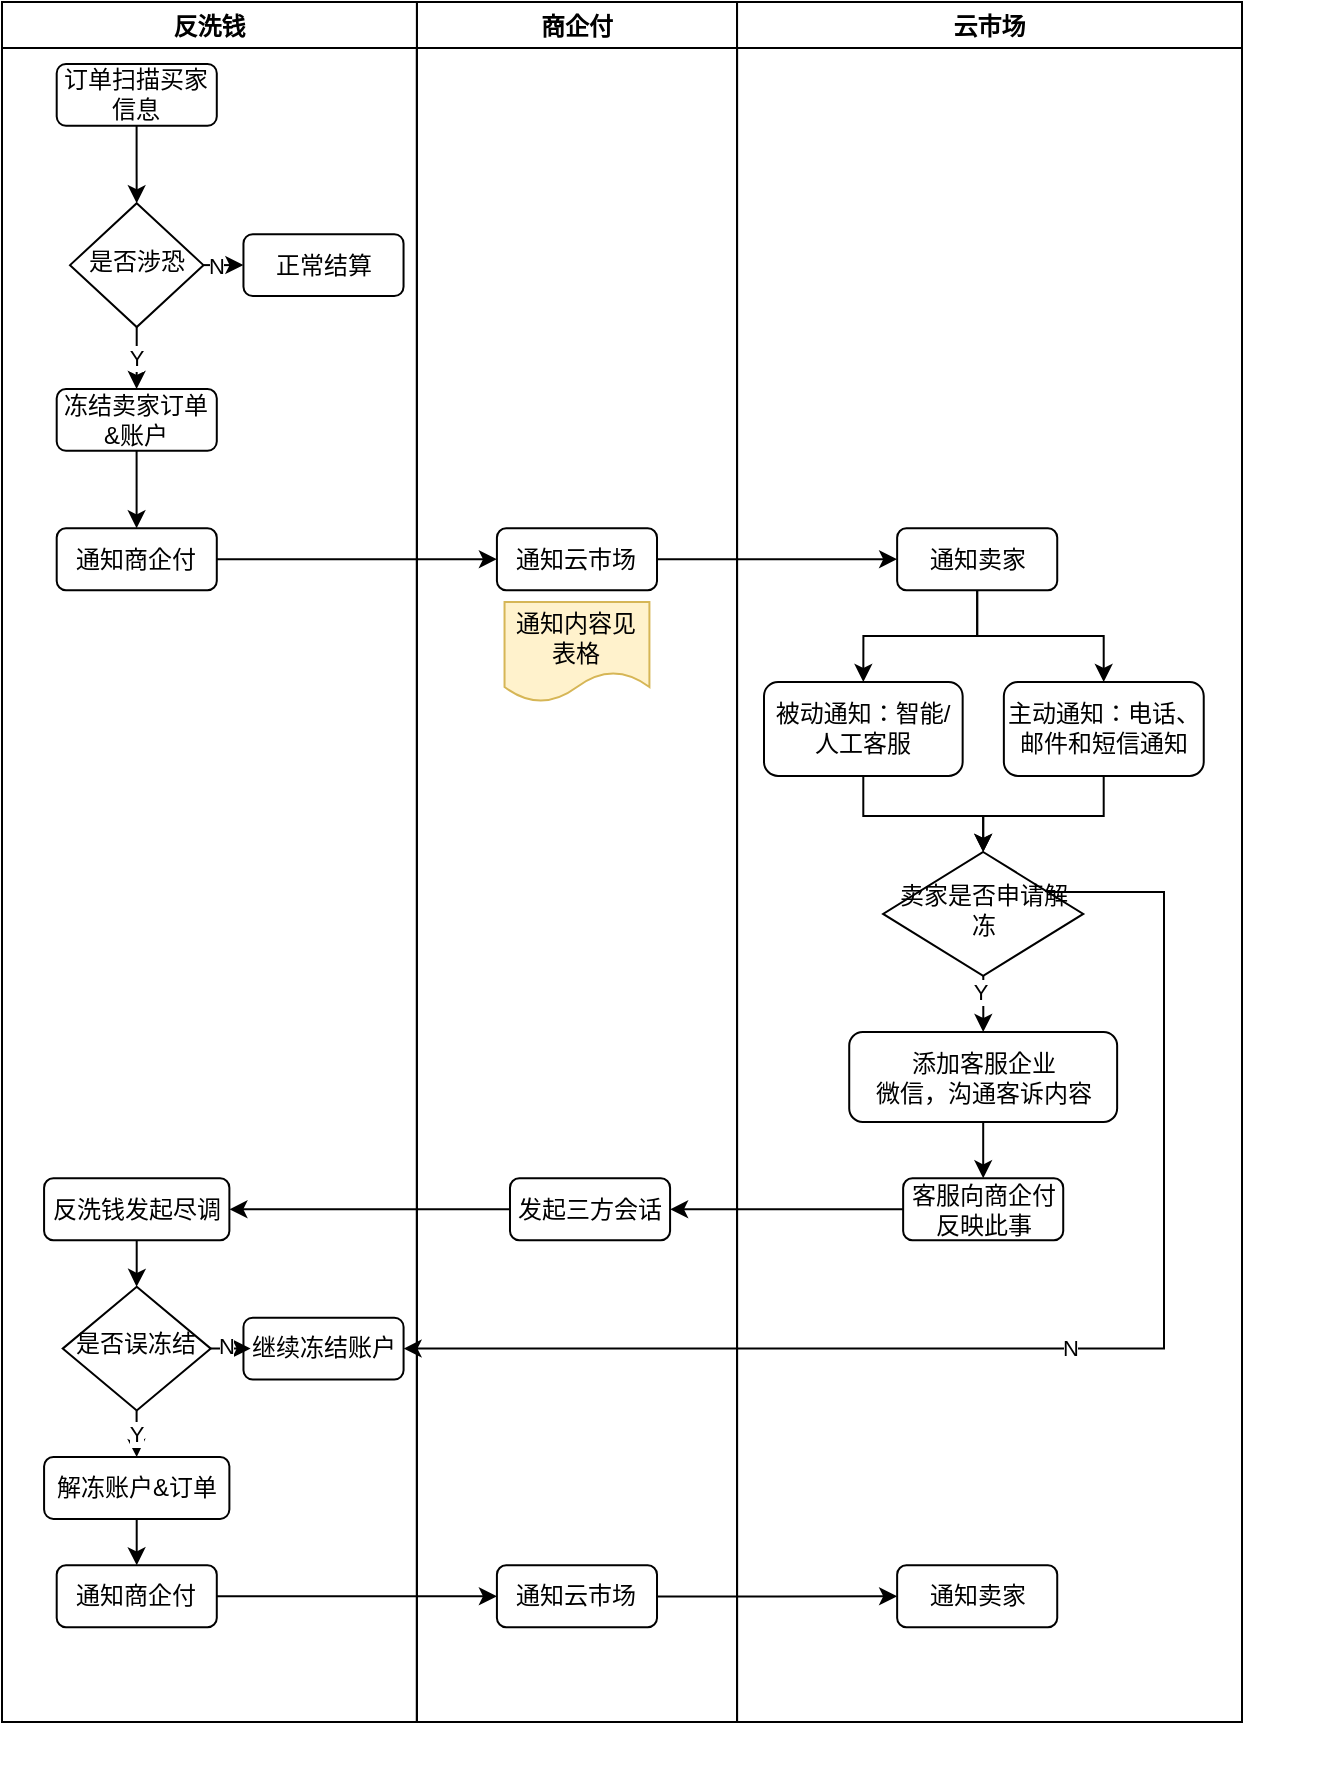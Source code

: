 <mxfile version="15.0.3" type="github">
  <diagram id="C5RBs43oDa-KdzZeNtuy" name="Page-1">
    <mxGraphModel dx="1722" dy="881" grid="1" gridSize="10" guides="1" tooltips="1" connect="1" arrows="1" fold="1" page="1" pageScale="1" pageWidth="827" pageHeight="1169" math="0" shadow="0">
      <root>
        <mxCell id="WIyWlLk6GJQsqaUBKTNV-0" />
        <mxCell id="WIyWlLk6GJQsqaUBKTNV-1" parent="WIyWlLk6GJQsqaUBKTNV-0" />
        <mxCell id="TUOnAOaNFoqnOYO41p2z-66" value="" style="group" parent="WIyWlLk6GJQsqaUBKTNV-1" vertex="1" connectable="0">
          <mxGeometry x="79" y="70" width="660" height="890" as="geometry" />
        </mxCell>
        <mxCell id="TUOnAOaNFoqnOYO41p2z-44" value="商企付" style="swimlane;movable=1;resizable=1;rotatable=1;deletable=1;editable=1;connectable=1;" parent="TUOnAOaNFoqnOYO41p2z-66" vertex="1">
          <mxGeometry x="207.44" width="160.09" height="860" as="geometry" />
        </mxCell>
        <mxCell id="fQQwzirkqMbnggZDfq2_-0" value="" style="rounded=0;html=1;jettySize=auto;orthogonalLoop=1;fontSize=11;endArrow=block;endFill=0;endSize=8;strokeWidth=1;shadow=0;labelBackgroundColor=none;edgeStyle=orthogonalEdgeStyle;" parent="TUOnAOaNFoqnOYO41p2z-44" edge="1">
          <mxGeometry relative="1" as="geometry">
            <mxPoint x="-66.035" y="100.609" as="targetPoint" />
          </mxGeometry>
        </mxCell>
        <mxCell id="fQQwzirkqMbnggZDfq2_-2" value="No" style="edgeStyle=orthogonalEdgeStyle;rounded=0;html=1;jettySize=auto;orthogonalLoop=1;fontSize=11;endArrow=block;endFill=0;endSize=8;strokeWidth=1;shadow=0;labelBackgroundColor=none;" parent="TUOnAOaNFoqnOYO41p2z-44" edge="1">
          <mxGeometry y="10" relative="1" as="geometry">
            <mxPoint as="offset" />
            <mxPoint x="-32.684" y="131.565" as="sourcePoint" />
          </mxGeometry>
        </mxCell>
        <mxCell id="TUOnAOaNFoqnOYO41p2z-57" value="通知云市场" style="rounded=1;whiteSpace=wrap;html=1;fontSize=12;glass=0;strokeWidth=1;shadow=0;" parent="TUOnAOaNFoqnOYO41p2z-44" vertex="1">
          <mxGeometry x="40.021" y="263.13" width="80.043" height="30.957" as="geometry" />
        </mxCell>
        <mxCell id="TUOnAOaNFoqnOYO41p2z-18" value="通知云市场" style="rounded=1;whiteSpace=wrap;html=1;fontSize=12;glass=0;strokeWidth=1;shadow=0;" parent="TUOnAOaNFoqnOYO41p2z-44" vertex="1">
          <mxGeometry x="40.021" y="781.652" width="80.043" height="30.957" as="geometry" />
        </mxCell>
        <mxCell id="9UwKLkJBQp8XQHAdCjny-0" value="发起三方会话" style="rounded=1;whiteSpace=wrap;html=1;fontSize=12;glass=0;strokeWidth=1;shadow=0;" vertex="1" parent="TUOnAOaNFoqnOYO41p2z-44">
          <mxGeometry x="46.553" y="588.174" width="80.043" height="30.957" as="geometry" />
        </mxCell>
        <mxCell id="9UwKLkJBQp8XQHAdCjny-9" value="通知内容见表格" style="shape=document;whiteSpace=wrap;html=1;boundedLbl=1;fillColor=#fff2cc;strokeColor=#d6b656;" vertex="1" parent="TUOnAOaNFoqnOYO41p2z-44">
          <mxGeometry x="43.83" y="300" width="72.44" height="50" as="geometry" />
        </mxCell>
        <mxCell id="TUOnAOaNFoqnOYO41p2z-45" value="反洗钱" style="swimlane;movable=1;resizable=1;rotatable=1;deletable=1;editable=1;connectable=1;" parent="TUOnAOaNFoqnOYO41p2z-66" vertex="1">
          <mxGeometry width="207.44" height="860" as="geometry" />
        </mxCell>
        <mxCell id="TUOnAOaNFoqnOYO41p2z-51" value="正常结算" style="rounded=1;whiteSpace=wrap;html=1;fontSize=12;glass=0;strokeWidth=1;shadow=0;" parent="TUOnAOaNFoqnOYO41p2z-45" vertex="1">
          <mxGeometry x="120.731" y="116.087" width="80.043" height="30.957" as="geometry" />
        </mxCell>
        <mxCell id="TUOnAOaNFoqnOYO41p2z-12" value="反洗钱发起尽调" style="rounded=1;whiteSpace=wrap;html=1;fontSize=12;glass=0;strokeWidth=1;shadow=0;" parent="TUOnAOaNFoqnOYO41p2z-45" vertex="1">
          <mxGeometry x="21.04" y="588.17" width="92.65" height="30.96" as="geometry" />
        </mxCell>
        <mxCell id="TUOnAOaNFoqnOYO41p2z-16" value="解冻账户&amp;amp;订单" style="rounded=1;whiteSpace=wrap;html=1;fontSize=12;glass=0;strokeWidth=1;shadow=0;" parent="TUOnAOaNFoqnOYO41p2z-45" vertex="1">
          <mxGeometry x="21.04" y="727.48" width="92.65" height="30.96" as="geometry" />
        </mxCell>
        <mxCell id="TUOnAOaNFoqnOYO41p2z-19" value="继续冻结账户" style="rounded=1;whiteSpace=wrap;html=1;fontSize=12;glass=0;strokeWidth=1;shadow=0;" parent="TUOnAOaNFoqnOYO41p2z-45" vertex="1">
          <mxGeometry x="120.73" y="657.82" width="80.06" height="30.96" as="geometry" />
        </mxCell>
        <mxCell id="TUOnAOaNFoqnOYO41p2z-46" value="云市场" style="swimlane;movable=1;resizable=1;rotatable=1;deletable=1;editable=1;connectable=1;" parent="TUOnAOaNFoqnOYO41p2z-66" vertex="1">
          <mxGeometry x="367.53" width="252.47" height="860" as="geometry" />
        </mxCell>
        <mxCell id="TUOnAOaNFoqnOYO41p2z-9" value="添加客服企业&lt;br&gt;微信，沟通客诉内容" style="rounded=1;whiteSpace=wrap;html=1;fontSize=12;glass=0;strokeWidth=1;shadow=0;" parent="TUOnAOaNFoqnOYO41p2z-46" vertex="1">
          <mxGeometry x="56.08" y="515" width="133.96" height="45" as="geometry" />
        </mxCell>
        <mxCell id="TUOnAOaNFoqnOYO41p2z-11" value="客服向商企付反映此事" style="rounded=1;whiteSpace=wrap;html=1;fontSize=12;glass=0;strokeWidth=1;shadow=0;" parent="TUOnAOaNFoqnOYO41p2z-46" vertex="1">
          <mxGeometry x="83.042" y="588.174" width="80.043" height="30.957" as="geometry" />
        </mxCell>
        <mxCell id="TUOnAOaNFoqnOYO41p2z-3" value="卖家是否申请解冻" style="rhombus;whiteSpace=wrap;html=1;shadow=0;fontFamily=Helvetica;fontSize=12;align=center;strokeWidth=1;spacing=6;spacingTop=-4;" parent="TUOnAOaNFoqnOYO41p2z-46" vertex="1">
          <mxGeometry x="73.02" y="425.0" width="100.08" height="61.91" as="geometry" />
        </mxCell>
        <mxCell id="9UwKLkJBQp8XQHAdCjny-3" style="edgeStyle=orthogonalEdgeStyle;rounded=0;orthogonalLoop=1;jettySize=auto;html=1;entryX=0.5;entryY=0;entryDx=0;entryDy=0;" edge="1" parent="TUOnAOaNFoqnOYO41p2z-46" source="TUOnAOaNFoqnOYO41p2z-0" target="TUOnAOaNFoqnOYO41p2z-3">
          <mxGeometry relative="1" as="geometry" />
        </mxCell>
        <mxCell id="TUOnAOaNFoqnOYO41p2z-0" value="主动通知：电话、邮件和短信通知" style="rounded=1;whiteSpace=wrap;html=1;fontSize=12;glass=0;strokeWidth=1;shadow=0;" parent="TUOnAOaNFoqnOYO41p2z-46" vertex="1">
          <mxGeometry x="133.4" y="340" width="99.94" height="46.96" as="geometry" />
        </mxCell>
        <mxCell id="9UwKLkJBQp8XQHAdCjny-4" style="edgeStyle=orthogonalEdgeStyle;rounded=0;orthogonalLoop=1;jettySize=auto;html=1;entryX=0.5;entryY=0;entryDx=0;entryDy=0;" edge="1" parent="TUOnAOaNFoqnOYO41p2z-46" source="fQQwzirkqMbnggZDfq2_-10" target="TUOnAOaNFoqnOYO41p2z-3">
          <mxGeometry relative="1" as="geometry" />
        </mxCell>
        <mxCell id="fQQwzirkqMbnggZDfq2_-10" value="被动通知：智能/人工客服" style="rounded=1;whiteSpace=wrap;html=1;fontSize=12;glass=0;strokeWidth=1;shadow=0;" parent="TUOnAOaNFoqnOYO41p2z-46" vertex="1">
          <mxGeometry x="13.47" y="340" width="99.33" height="46.96" as="geometry" />
        </mxCell>
        <mxCell id="TUOnAOaNFoqnOYO41p2z-26" value="" style="edgeStyle=orthogonalEdgeStyle;rounded=0;orthogonalLoop=1;jettySize=auto;html=1;" parent="TUOnAOaNFoqnOYO41p2z-46" source="TUOnAOaNFoqnOYO41p2z-9" target="TUOnAOaNFoqnOYO41p2z-11" edge="1">
          <mxGeometry relative="1" as="geometry" />
        </mxCell>
        <mxCell id="TUOnAOaNFoqnOYO41p2z-10" value="" style="edgeStyle=orthogonalEdgeStyle;rounded=0;orthogonalLoop=1;jettySize=auto;html=1;" parent="TUOnAOaNFoqnOYO41p2z-46" source="TUOnAOaNFoqnOYO41p2z-3" target="TUOnAOaNFoqnOYO41p2z-9" edge="1">
          <mxGeometry relative="1" as="geometry" />
        </mxCell>
        <mxCell id="TUOnAOaNFoqnOYO41p2z-42" value="Y" style="edgeLabel;html=1;align=center;verticalAlign=middle;resizable=0;points=[];" parent="TUOnAOaNFoqnOYO41p2z-10" vertex="1" connectable="0">
          <mxGeometry x="-0.45" y="-2" relative="1" as="geometry">
            <mxPoint as="offset" />
          </mxGeometry>
        </mxCell>
        <mxCell id="TUOnAOaNFoqnOYO41p2z-58" value="通知卖家" style="rounded=1;whiteSpace=wrap;html=1;fontSize=12;glass=0;strokeWidth=1;shadow=0;" parent="TUOnAOaNFoqnOYO41p2z-46" vertex="1">
          <mxGeometry x="80.042" y="263.13" width="80.043" height="30.957" as="geometry" />
        </mxCell>
        <mxCell id="TUOnAOaNFoqnOYO41p2z-1" style="edgeStyle=orthogonalEdgeStyle;rounded=0;orthogonalLoop=1;jettySize=auto;html=1;" parent="TUOnAOaNFoqnOYO41p2z-46" source="TUOnAOaNFoqnOYO41p2z-58" target="TUOnAOaNFoqnOYO41p2z-0" edge="1">
          <mxGeometry relative="1" as="geometry">
            <mxPoint x="-354.19" y="278.609" as="sourcePoint" />
          </mxGeometry>
        </mxCell>
        <mxCell id="fQQwzirkqMbnggZDfq2_-7" value="" style="edgeStyle=orthogonalEdgeStyle;rounded=0;orthogonalLoop=1;jettySize=auto;html=1;exitX=0.5;exitY=1;exitDx=0;exitDy=0;entryX=0.5;entryY=0;entryDx=0;entryDy=0;" parent="TUOnAOaNFoqnOYO41p2z-46" source="TUOnAOaNFoqnOYO41p2z-58" edge="1" target="fQQwzirkqMbnggZDfq2_-10">
          <mxGeometry relative="1" as="geometry">
            <mxPoint x="-214.115" y="294.087" as="sourcePoint" />
            <mxPoint x="40.021" y="356" as="targetPoint" />
          </mxGeometry>
        </mxCell>
        <mxCell id="9UwKLkJBQp8XQHAdCjny-7" value="通知卖家" style="rounded=1;whiteSpace=wrap;html=1;fontSize=12;glass=0;strokeWidth=1;shadow=0;" vertex="1" parent="TUOnAOaNFoqnOYO41p2z-46">
          <mxGeometry x="80.041" y="781.652" width="80.043" height="30.957" as="geometry" />
        </mxCell>
        <mxCell id="TUOnAOaNFoqnOYO41p2z-62" style="edgeStyle=orthogonalEdgeStyle;rounded=0;orthogonalLoop=1;jettySize=auto;html=1;" parent="TUOnAOaNFoqnOYO41p2z-66" source="TUOnAOaNFoqnOYO41p2z-47" target="TUOnAOaNFoqnOYO41p2z-57" edge="1">
          <mxGeometry relative="1" as="geometry" />
        </mxCell>
        <mxCell id="TUOnAOaNFoqnOYO41p2z-47" value="通知商企付" style="rounded=1;whiteSpace=wrap;html=1;fontSize=12;glass=0;strokeWidth=1;shadow=0;" parent="TUOnAOaNFoqnOYO41p2z-66" vertex="1">
          <mxGeometry x="27.348" y="263.13" width="80.043" height="30.957" as="geometry" />
        </mxCell>
        <mxCell id="TUOnAOaNFoqnOYO41p2z-54" value="" style="edgeStyle=orthogonalEdgeStyle;rounded=0;orthogonalLoop=1;jettySize=auto;html=1;" parent="TUOnAOaNFoqnOYO41p2z-66" source="TUOnAOaNFoqnOYO41p2z-48" target="TUOnAOaNFoqnOYO41p2z-47" edge="1">
          <mxGeometry relative="1" as="geometry" />
        </mxCell>
        <mxCell id="TUOnAOaNFoqnOYO41p2z-48" value="冻结卖家订单&amp;amp;账户" style="rounded=1;whiteSpace=wrap;html=1;fontSize=12;glass=0;strokeWidth=1;shadow=0;" parent="TUOnAOaNFoqnOYO41p2z-66" vertex="1">
          <mxGeometry x="27.348" y="193.478" width="80.043" height="30.957" as="geometry" />
        </mxCell>
        <mxCell id="TUOnAOaNFoqnOYO41p2z-53" value="Y" style="edgeStyle=orthogonalEdgeStyle;rounded=0;orthogonalLoop=1;jettySize=auto;html=1;" parent="TUOnAOaNFoqnOYO41p2z-66" source="TUOnAOaNFoqnOYO41p2z-49" target="TUOnAOaNFoqnOYO41p2z-48" edge="1">
          <mxGeometry relative="1" as="geometry" />
        </mxCell>
        <mxCell id="TUOnAOaNFoqnOYO41p2z-55" value="" style="edgeStyle=orthogonalEdgeStyle;rounded=0;orthogonalLoop=1;jettySize=auto;html=1;" parent="TUOnAOaNFoqnOYO41p2z-66" source="TUOnAOaNFoqnOYO41p2z-49" target="TUOnAOaNFoqnOYO41p2z-51" edge="1">
          <mxGeometry relative="1" as="geometry" />
        </mxCell>
        <mxCell id="9UwKLkJBQp8XQHAdCjny-10" value="N" style="edgeLabel;html=1;align=center;verticalAlign=middle;resizable=0;points=[];" vertex="1" connectable="0" parent="TUOnAOaNFoqnOYO41p2z-55">
          <mxGeometry x="-0.421" relative="1" as="geometry">
            <mxPoint as="offset" />
          </mxGeometry>
        </mxCell>
        <mxCell id="TUOnAOaNFoqnOYO41p2z-49" value="是否涉恐" style="rhombus;whiteSpace=wrap;html=1;shadow=0;fontFamily=Helvetica;fontSize=12;align=center;strokeWidth=1;spacing=6;spacingTop=-4;" parent="TUOnAOaNFoqnOYO41p2z-66" vertex="1">
          <mxGeometry x="34.018" y="100.609" width="66.702" height="61.913" as="geometry" />
        </mxCell>
        <mxCell id="TUOnAOaNFoqnOYO41p2z-56" value="" style="edgeStyle=orthogonalEdgeStyle;rounded=0;orthogonalLoop=1;jettySize=auto;html=1;" parent="TUOnAOaNFoqnOYO41p2z-66" source="TUOnAOaNFoqnOYO41p2z-50" target="TUOnAOaNFoqnOYO41p2z-49" edge="1">
          <mxGeometry relative="1" as="geometry" />
        </mxCell>
        <mxCell id="TUOnAOaNFoqnOYO41p2z-50" value="订单扫描买家信息" style="rounded=1;whiteSpace=wrap;html=1;fontSize=12;glass=0;strokeWidth=1;shadow=0;" parent="TUOnAOaNFoqnOYO41p2z-66" vertex="1">
          <mxGeometry x="27.348" y="30.957" width="80.043" height="30.957" as="geometry" />
        </mxCell>
        <mxCell id="TUOnAOaNFoqnOYO41p2z-24" value="" style="edgeStyle=orthogonalEdgeStyle;rounded=0;orthogonalLoop=1;jettySize=auto;html=1;" parent="TUOnAOaNFoqnOYO41p2z-66" source="TUOnAOaNFoqnOYO41p2z-12" target="TUOnAOaNFoqnOYO41p2z-14" edge="1">
          <mxGeometry relative="1" as="geometry" />
        </mxCell>
        <mxCell id="TUOnAOaNFoqnOYO41p2z-25" value="" style="edgeStyle=orthogonalEdgeStyle;rounded=0;orthogonalLoop=1;jettySize=auto;html=1;entryX=1;entryY=0.5;entryDx=0;entryDy=0;" parent="TUOnAOaNFoqnOYO41p2z-66" source="TUOnAOaNFoqnOYO41p2z-11" target="9UwKLkJBQp8XQHAdCjny-0" edge="1">
          <mxGeometry relative="1" as="geometry">
            <mxPoint x="351" y="610" as="targetPoint" />
          </mxGeometry>
        </mxCell>
        <mxCell id="TUOnAOaNFoqnOYO41p2z-14" value="是否误冻结" style="rhombus;whiteSpace=wrap;html=1;shadow=0;fontFamily=Helvetica;fontSize=12;align=center;strokeWidth=1;spacing=6;spacingTop=-4;" parent="TUOnAOaNFoqnOYO41p2z-66" vertex="1">
          <mxGeometry x="30.35" y="642.348" width="74.04" height="61.913" as="geometry" />
        </mxCell>
        <mxCell id="TUOnAOaNFoqnOYO41p2z-17" value="通知商企付" style="rounded=1;whiteSpace=wrap;html=1;fontSize=12;glass=0;strokeWidth=1;shadow=0;" parent="TUOnAOaNFoqnOYO41p2z-66" vertex="1">
          <mxGeometry x="27.348" y="781.652" width="80.043" height="30.957" as="geometry" />
        </mxCell>
        <mxCell id="TUOnAOaNFoqnOYO41p2z-23" value="Y" style="edgeStyle=orthogonalEdgeStyle;rounded=0;orthogonalLoop=1;jettySize=auto;html=1;" parent="TUOnAOaNFoqnOYO41p2z-66" source="TUOnAOaNFoqnOYO41p2z-14" target="TUOnAOaNFoqnOYO41p2z-16" edge="1">
          <mxGeometry relative="1" as="geometry" />
        </mxCell>
        <mxCell id="TUOnAOaNFoqnOYO41p2z-22" value="" style="edgeStyle=orthogonalEdgeStyle;rounded=0;orthogonalLoop=1;jettySize=auto;html=1;" parent="TUOnAOaNFoqnOYO41p2z-66" source="TUOnAOaNFoqnOYO41p2z-14" target="TUOnAOaNFoqnOYO41p2z-19" edge="1">
          <mxGeometry relative="1" as="geometry" />
        </mxCell>
        <mxCell id="TUOnAOaNFoqnOYO41p2z-43" value="N" style="edgeLabel;html=1;align=center;verticalAlign=middle;resizable=0;points=[];" parent="TUOnAOaNFoqnOYO41p2z-22" vertex="1" connectable="0">
          <mxGeometry x="-0.258" y="2" relative="1" as="geometry">
            <mxPoint as="offset" />
          </mxGeometry>
        </mxCell>
        <mxCell id="TUOnAOaNFoqnOYO41p2z-34" value="" style="edgeStyle=orthogonalEdgeStyle;rounded=0;orthogonalLoop=1;jettySize=auto;html=1;entryX=0.5;entryY=0;entryDx=0;entryDy=0;" parent="TUOnAOaNFoqnOYO41p2z-66" source="TUOnAOaNFoqnOYO41p2z-16" target="TUOnAOaNFoqnOYO41p2z-17" edge="1">
          <mxGeometry relative="1" as="geometry" />
        </mxCell>
        <mxCell id="TUOnAOaNFoqnOYO41p2z-35" value="" style="edgeStyle=orthogonalEdgeStyle;rounded=0;orthogonalLoop=1;jettySize=auto;html=1;" parent="TUOnAOaNFoqnOYO41p2z-66" source="TUOnAOaNFoqnOYO41p2z-17" target="TUOnAOaNFoqnOYO41p2z-18" edge="1">
          <mxGeometry relative="1" as="geometry" />
        </mxCell>
        <mxCell id="TUOnAOaNFoqnOYO41p2z-63" style="edgeStyle=orthogonalEdgeStyle;rounded=0;orthogonalLoop=1;jettySize=auto;html=1;" parent="TUOnAOaNFoqnOYO41p2z-66" source="TUOnAOaNFoqnOYO41p2z-57" target="TUOnAOaNFoqnOYO41p2z-58" edge="1">
          <mxGeometry relative="1" as="geometry" />
        </mxCell>
        <mxCell id="9UwKLkJBQp8XQHAdCjny-1" style="edgeStyle=orthogonalEdgeStyle;rounded=0;orthogonalLoop=1;jettySize=auto;html=1;entryX=1;entryY=0.5;entryDx=0;entryDy=0;" edge="1" parent="TUOnAOaNFoqnOYO41p2z-66" source="9UwKLkJBQp8XQHAdCjny-0" target="TUOnAOaNFoqnOYO41p2z-12">
          <mxGeometry relative="1" as="geometry" />
        </mxCell>
        <mxCell id="9UwKLkJBQp8XQHAdCjny-2" value="N" style="edgeStyle=orthogonalEdgeStyle;rounded=0;orthogonalLoop=1;jettySize=auto;html=1;entryX=1;entryY=0.5;entryDx=0;entryDy=0;" edge="1" parent="TUOnAOaNFoqnOYO41p2z-66" source="TUOnAOaNFoqnOYO41p2z-3" target="TUOnAOaNFoqnOYO41p2z-19">
          <mxGeometry relative="1" as="geometry">
            <Array as="points">
              <mxPoint x="581" y="445" />
              <mxPoint x="581" y="673" />
            </Array>
          </mxGeometry>
        </mxCell>
        <mxCell id="9UwKLkJBQp8XQHAdCjny-8" style="edgeStyle=orthogonalEdgeStyle;rounded=0;orthogonalLoop=1;jettySize=auto;html=1;entryX=0;entryY=0.5;entryDx=0;entryDy=0;" edge="1" parent="TUOnAOaNFoqnOYO41p2z-66" source="TUOnAOaNFoqnOYO41p2z-18" target="9UwKLkJBQp8XQHAdCjny-7">
          <mxGeometry relative="1" as="geometry" />
        </mxCell>
      </root>
    </mxGraphModel>
  </diagram>
</mxfile>
